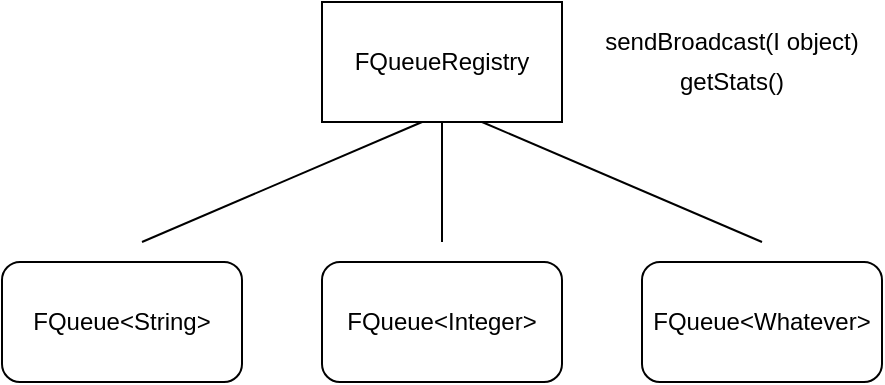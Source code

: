 <mxfile version="12.8.8" type="device"><diagram id="M7hu5W8WGS9sy3XTMMc4" name="Page-1"><mxGraphModel dx="1426" dy="690" grid="1" gridSize="10" guides="1" tooltips="1" connect="1" arrows="1" fold="1" page="1" pageScale="1" pageWidth="1100" pageHeight="850" math="0" shadow="0"><root><mxCell id="0"/><mxCell id="1" parent="0"/><mxCell id="U0_8-csQTb1cUnidjKol-3" value="FQueueRegistry" style="rounded=0;whiteSpace=wrap;html=1;" vertex="1" parent="1"><mxGeometry x="410" y="180" width="120" height="60" as="geometry"/></mxCell><mxCell id="U0_8-csQTb1cUnidjKol-4" value="FQueue&amp;lt;String&amp;gt;" style="rounded=1;whiteSpace=wrap;html=1;" vertex="1" parent="1"><mxGeometry x="250" y="310" width="120" height="60" as="geometry"/></mxCell><mxCell id="U0_8-csQTb1cUnidjKol-5" value="FQueue&amp;lt;Integer&amp;gt;" style="rounded=1;whiteSpace=wrap;html=1;" vertex="1" parent="1"><mxGeometry x="410" y="310" width="120" height="60" as="geometry"/></mxCell><mxCell id="U0_8-csQTb1cUnidjKol-6" value="FQueue&amp;lt;Whatever&amp;gt;" style="rounded=1;whiteSpace=wrap;html=1;" vertex="1" parent="1"><mxGeometry x="570" y="310" width="120" height="60" as="geometry"/></mxCell><mxCell id="U0_8-csQTb1cUnidjKol-8" value="" style="endArrow=none;html=1;entryX=0.417;entryY=1;entryDx=0;entryDy=0;entryPerimeter=0;" edge="1" parent="1" target="U0_8-csQTb1cUnidjKol-3"><mxGeometry width="50" height="50" relative="1" as="geometry"><mxPoint x="320" y="300" as="sourcePoint"/><mxPoint x="400" y="260" as="targetPoint"/></mxGeometry></mxCell><mxCell id="U0_8-csQTb1cUnidjKol-10" value="" style="endArrow=none;html=1;entryX=0.5;entryY=1;entryDx=0;entryDy=0;" edge="1" parent="1" target="U0_8-csQTb1cUnidjKol-3"><mxGeometry width="50" height="50" relative="1" as="geometry"><mxPoint x="470" y="300" as="sourcePoint"/><mxPoint x="470" y="250" as="targetPoint"/></mxGeometry></mxCell><mxCell id="U0_8-csQTb1cUnidjKol-11" value="" style="endArrow=none;html=1;" edge="1" parent="1"><mxGeometry width="50" height="50" relative="1" as="geometry"><mxPoint x="630" y="300" as="sourcePoint"/><mxPoint x="490" y="240" as="targetPoint"/></mxGeometry></mxCell><mxCell id="U0_8-csQTb1cUnidjKol-12" value="sendBroadcast(I object)" style="text;html=1;strokeColor=none;fillColor=none;align=center;verticalAlign=middle;whiteSpace=wrap;rounded=0;" vertex="1" parent="1"><mxGeometry x="540" y="190" width="150" height="20" as="geometry"/></mxCell><mxCell id="U0_8-csQTb1cUnidjKol-14" value="getStats()" style="text;html=1;strokeColor=none;fillColor=none;align=center;verticalAlign=middle;whiteSpace=wrap;rounded=0;" vertex="1" parent="1"><mxGeometry x="540" y="210" width="150" height="20" as="geometry"/></mxCell></root></mxGraphModel></diagram></mxfile>